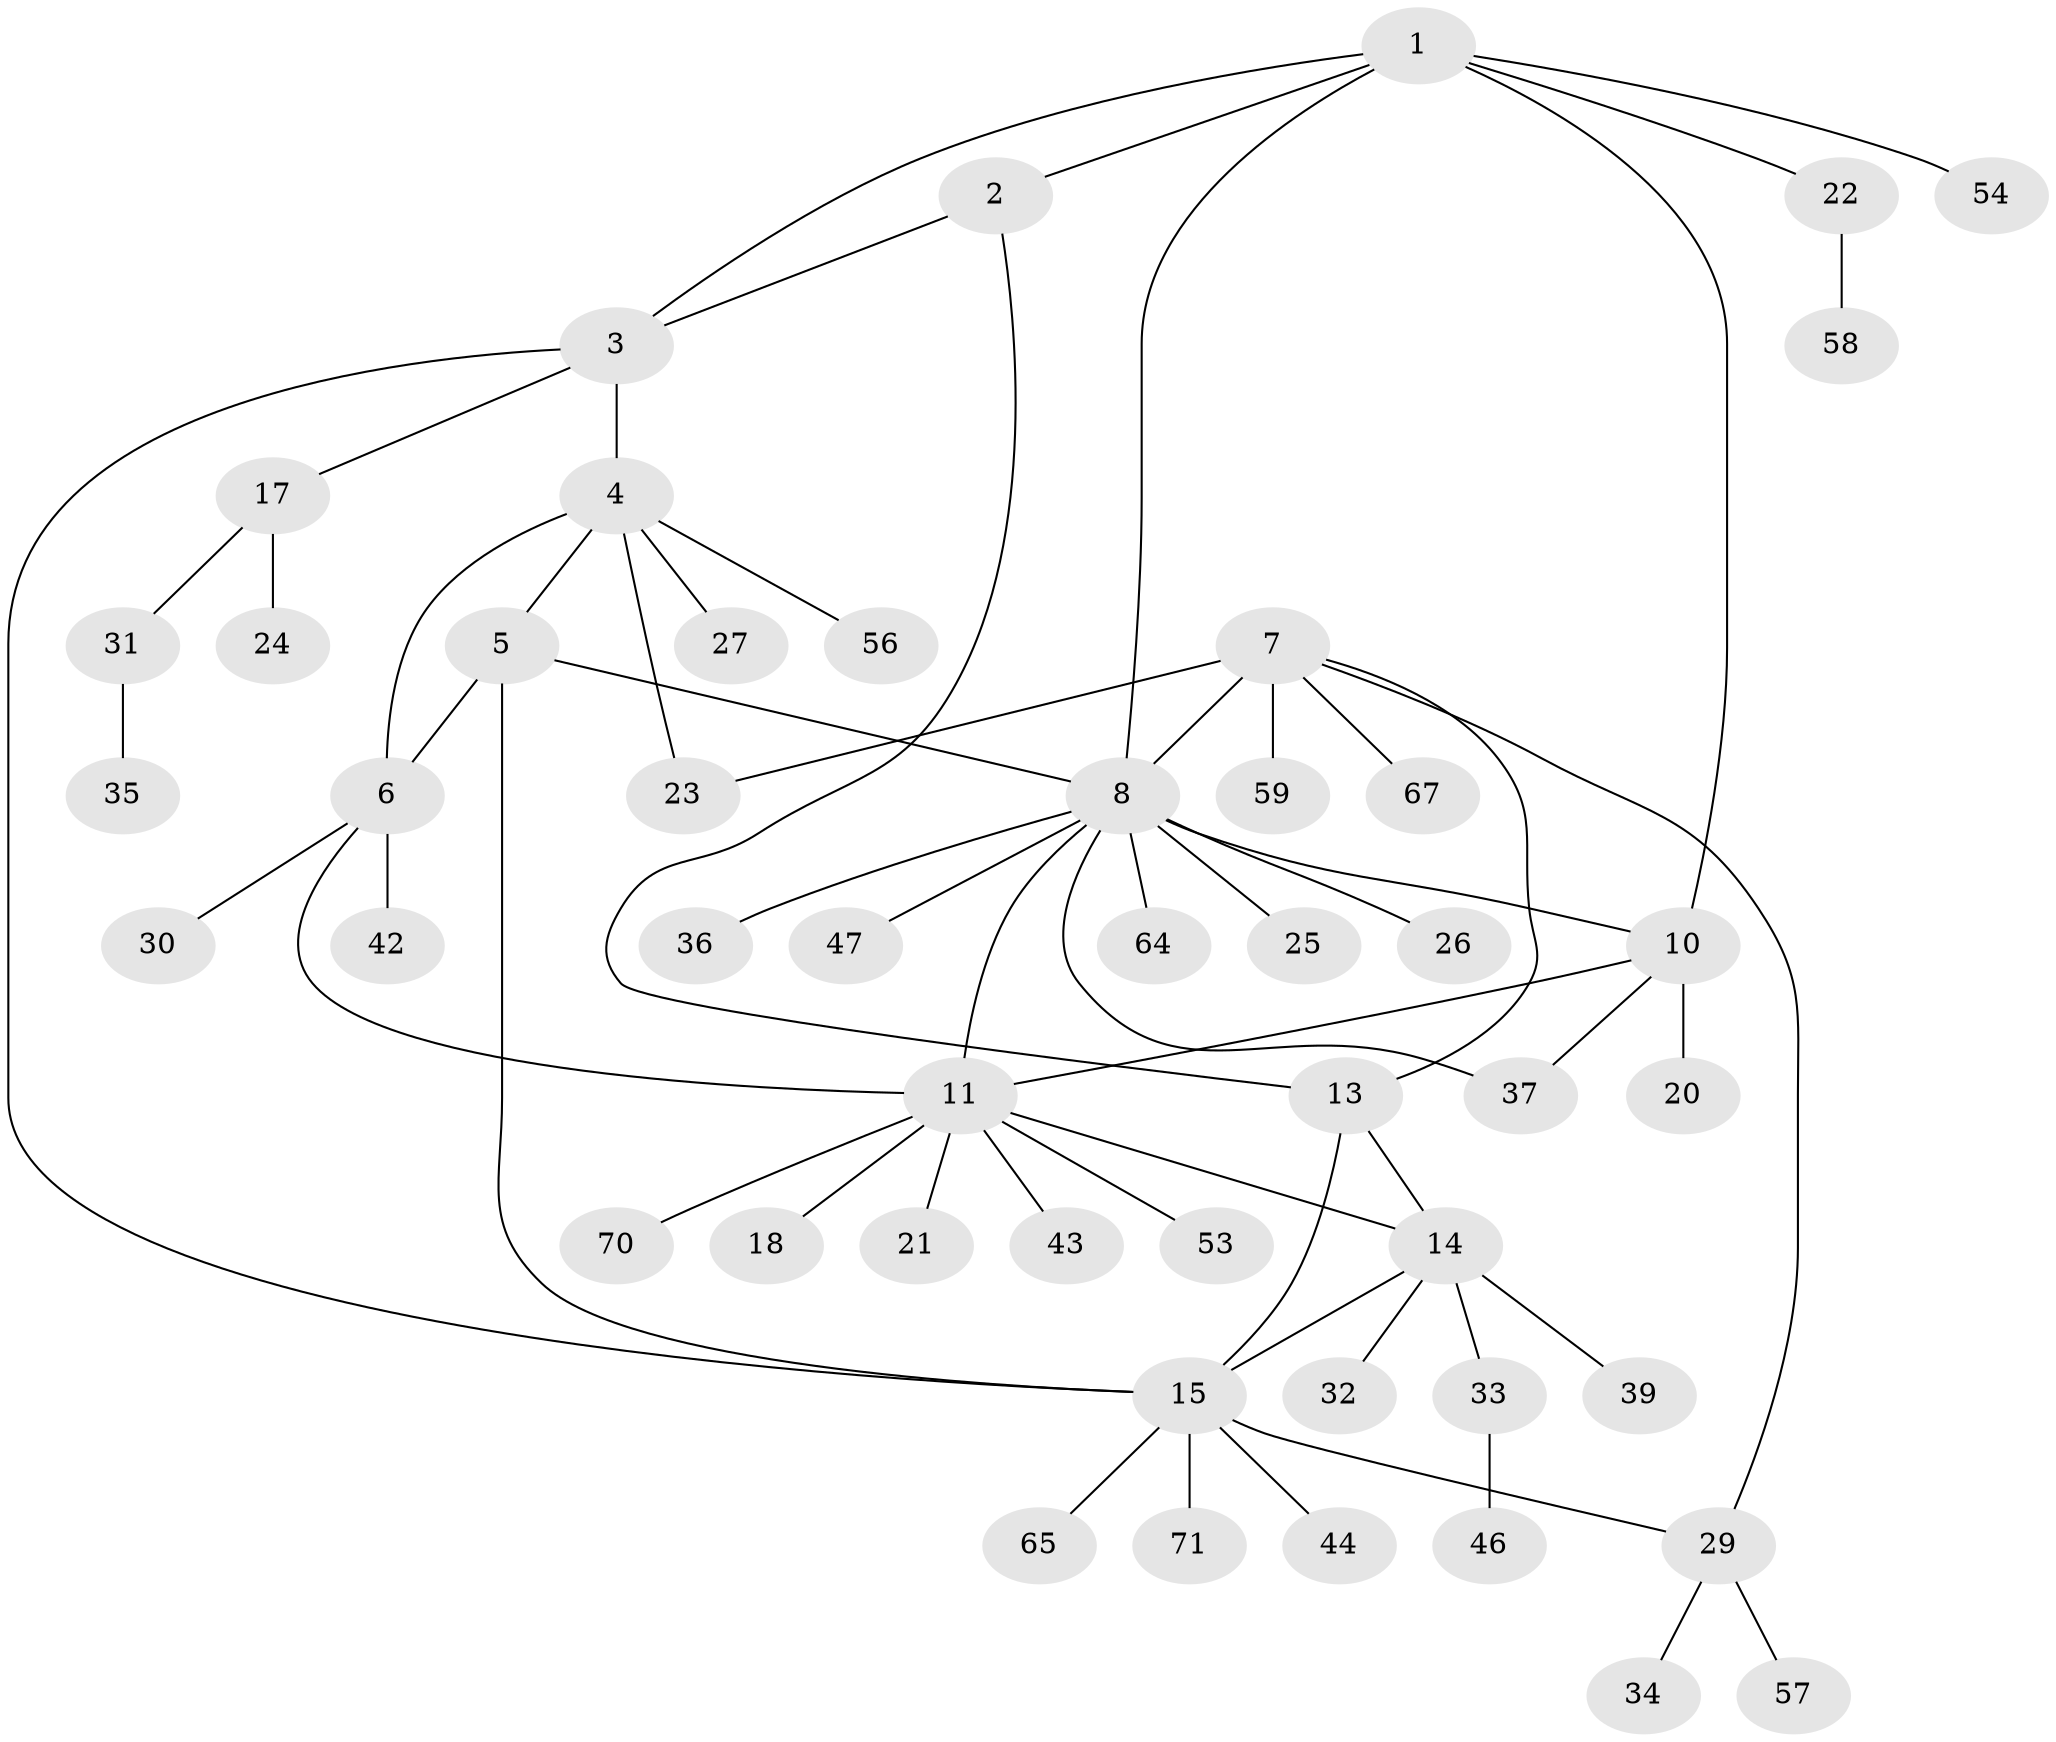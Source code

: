 // original degree distribution, {6: 0.07042253521126761, 3: 0.04225352112676056, 7: 0.056338028169014086, 4: 0.04225352112676056, 5: 0.014084507042253521, 9: 0.028169014084507043, 8: 0.014084507042253521, 2: 0.19718309859154928, 1: 0.5352112676056338}
// Generated by graph-tools (version 1.1) at 2025/19/03/04/25 18:19:32]
// undirected, 49 vertices, 62 edges
graph export_dot {
graph [start="1"]
  node [color=gray90,style=filled];
  1 [super="+16"];
  2;
  3;
  4 [super="+38"];
  5;
  6 [super="+19"];
  7;
  8 [super="+9"];
  10 [super="+45+60+48"];
  11 [super="+12+55+68"];
  13;
  14;
  15 [super="+41+40"];
  17 [super="+28+51+52"];
  18;
  20;
  21;
  22;
  23 [super="+63"];
  24;
  25;
  26;
  27;
  29;
  30;
  31;
  32;
  33;
  34;
  35 [super="+61+50"];
  36;
  37;
  39;
  42;
  43;
  44;
  46;
  47;
  53 [super="+69"];
  54;
  56 [super="+66"];
  57;
  58;
  59;
  64;
  65;
  67;
  70;
  71;
  1 -- 2;
  1 -- 3;
  1 -- 10;
  1 -- 54;
  1 -- 8;
  1 -- 22;
  2 -- 3;
  2 -- 13;
  3 -- 4 [weight=2];
  3 -- 17;
  3 -- 15;
  4 -- 5;
  4 -- 6;
  4 -- 23;
  4 -- 27;
  4 -- 56;
  5 -- 6;
  5 -- 15;
  5 -- 8;
  6 -- 11;
  6 -- 30;
  6 -- 42;
  7 -- 8 [weight=2];
  7 -- 13;
  7 -- 29;
  7 -- 59;
  7 -- 67;
  7 -- 23;
  8 -- 36;
  8 -- 37;
  8 -- 64;
  8 -- 47;
  8 -- 25;
  8 -- 26;
  8 -- 10;
  8 -- 11 [weight=2];
  10 -- 11 [weight=2];
  10 -- 20;
  10 -- 37;
  11 -- 14;
  11 -- 18;
  11 -- 53;
  11 -- 21;
  11 -- 70;
  11 -- 43;
  13 -- 14;
  13 -- 15;
  14 -- 15;
  14 -- 32;
  14 -- 33;
  14 -- 39;
  15 -- 29;
  15 -- 44;
  15 -- 65;
  15 -- 71;
  17 -- 24;
  17 -- 31;
  22 -- 58;
  29 -- 34;
  29 -- 57;
  31 -- 35;
  33 -- 46;
}
